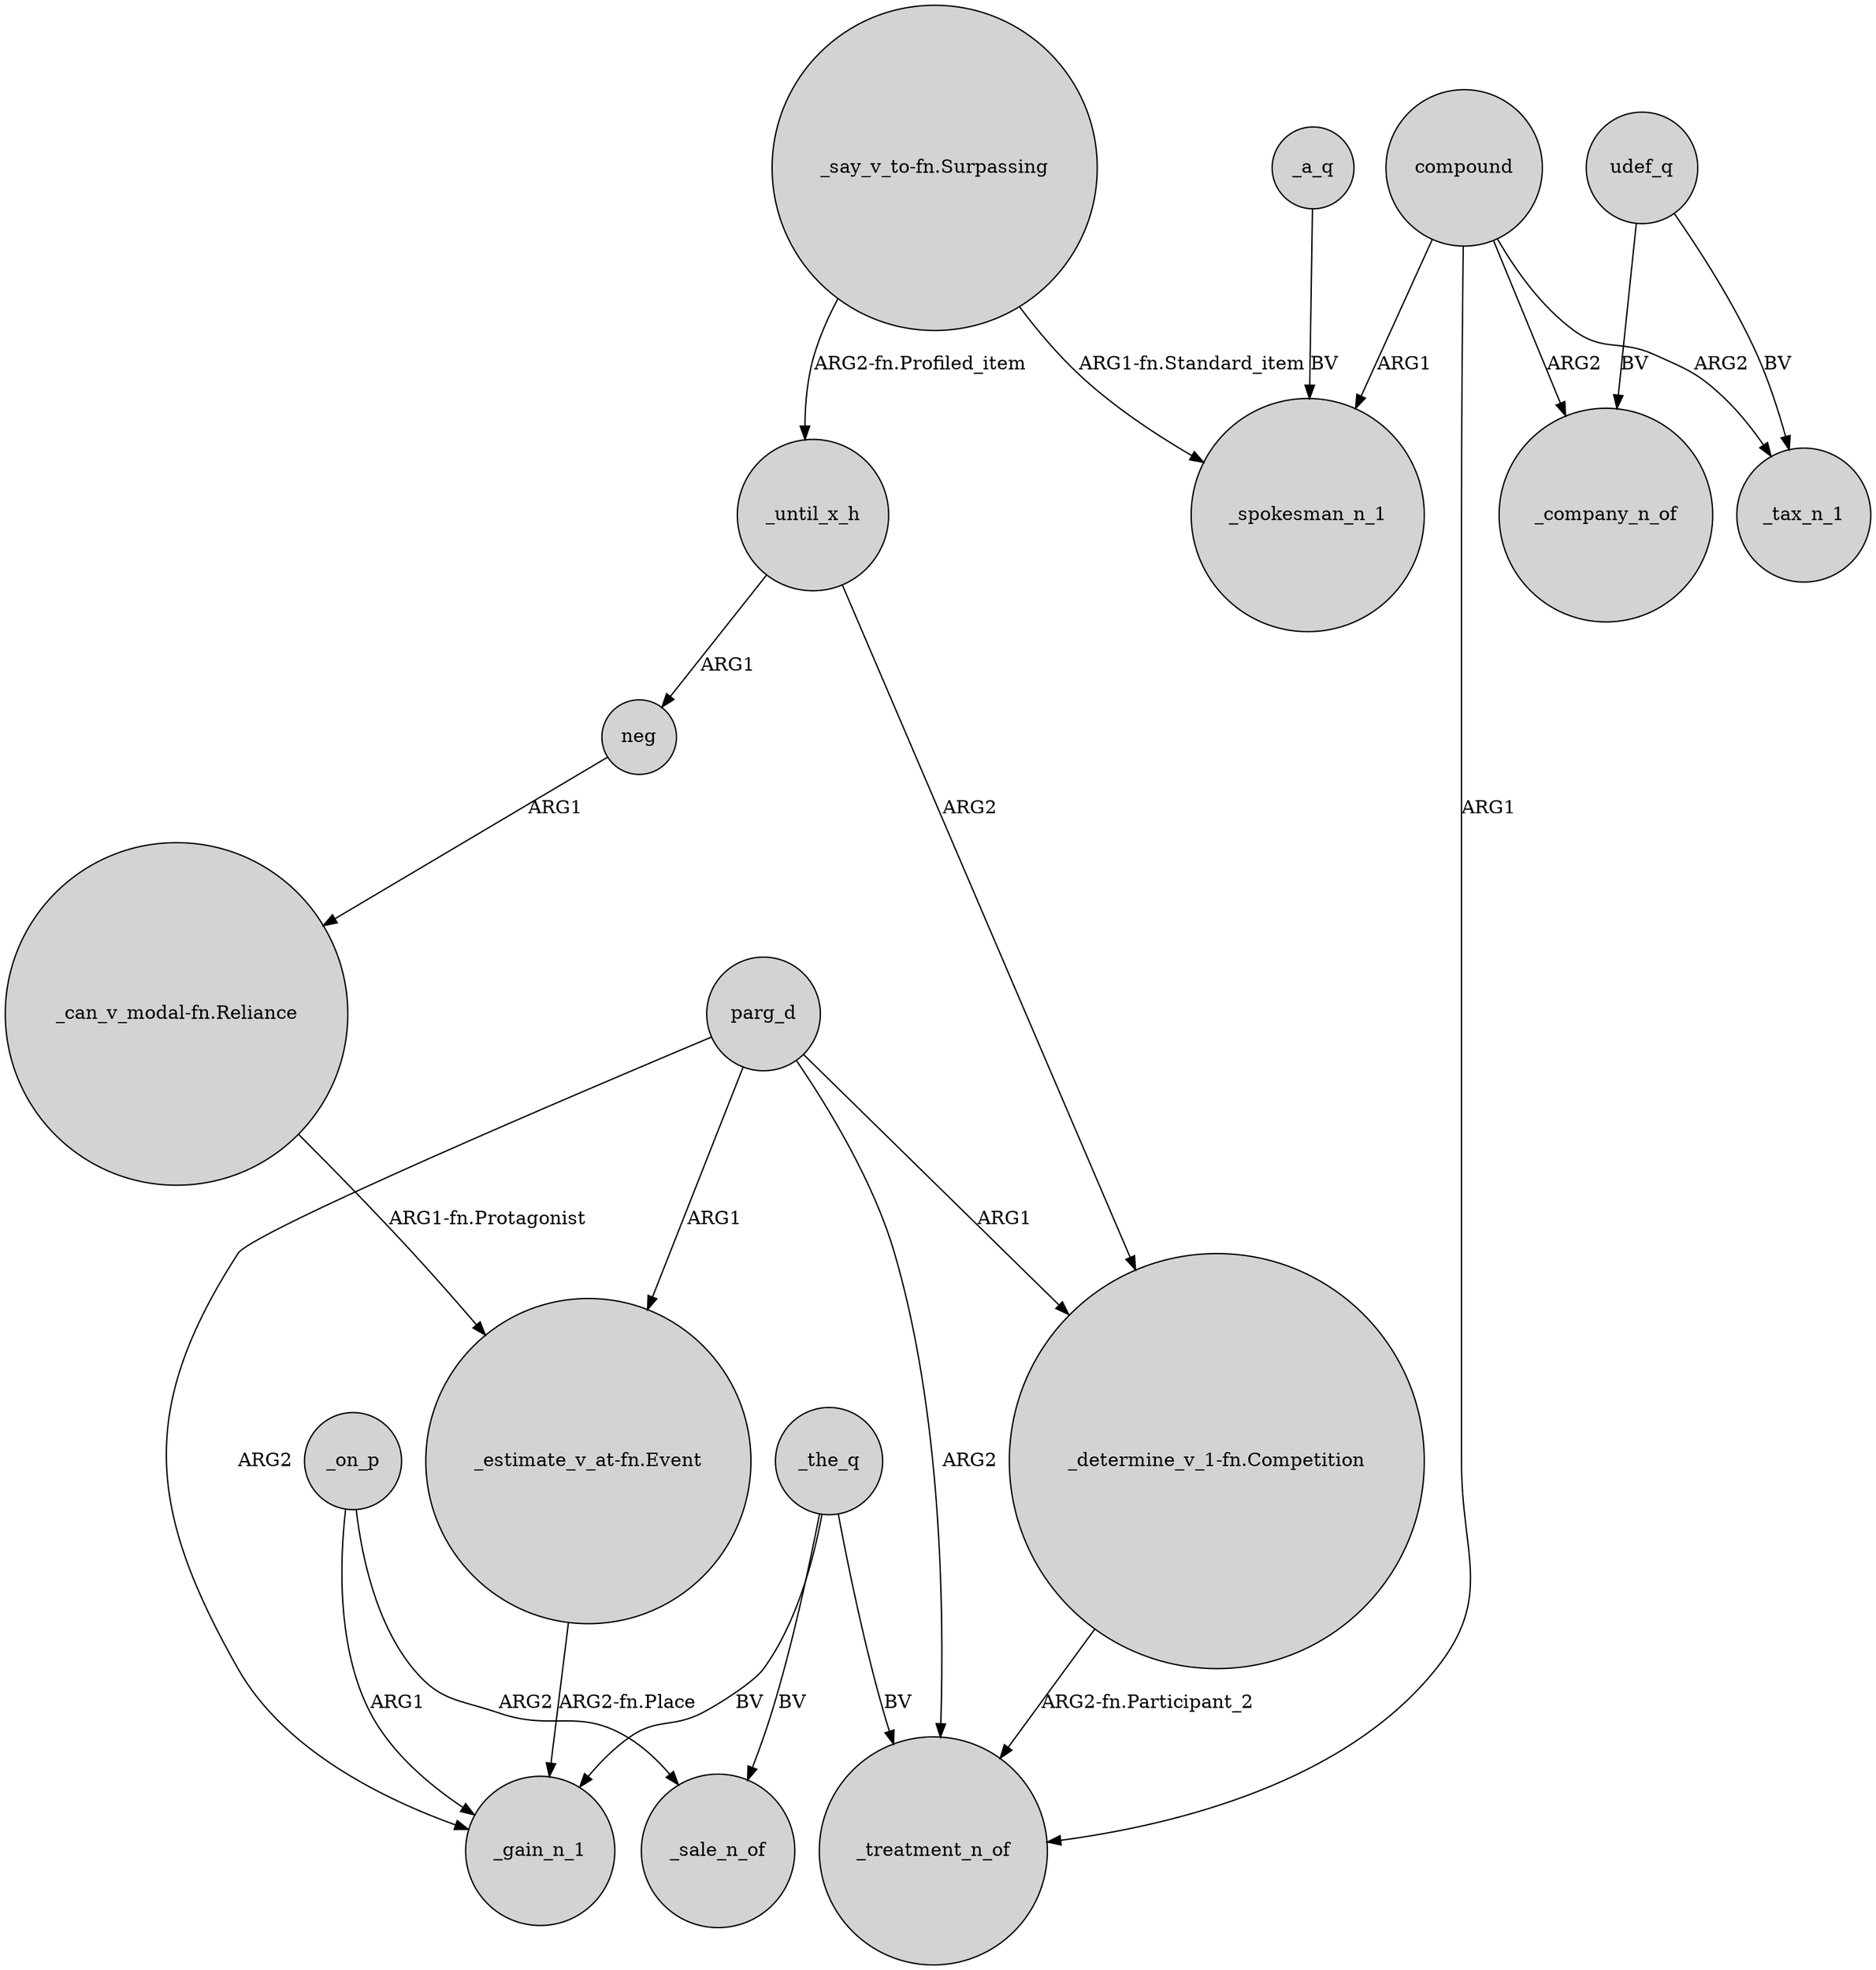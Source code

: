 digraph {
	node [shape=circle style=filled]
	"_estimate_v_at-fn.Event" -> _gain_n_1 [label="ARG2-fn.Place"]
	compound -> _spokesman_n_1 [label=ARG1]
	_on_p -> _sale_n_of [label=ARG2]
	"_determine_v_1-fn.Competition" -> _treatment_n_of [label="ARG2-fn.Participant_2"]
	udef_q -> _tax_n_1 [label=BV]
	"_say_v_to-fn.Surpassing" -> _until_x_h [label="ARG2-fn.Profiled_item"]
	parg_d -> "_estimate_v_at-fn.Event" [label=ARG1]
	neg -> "_can_v_modal-fn.Reliance" [label=ARG1]
	parg_d -> "_determine_v_1-fn.Competition" [label=ARG1]
	parg_d -> _gain_n_1 [label=ARG2]
	parg_d -> _treatment_n_of [label=ARG2]
	compound -> _company_n_of [label=ARG2]
	_the_q -> _gain_n_1 [label=BV]
	_until_x_h -> "_determine_v_1-fn.Competition" [label=ARG2]
	udef_q -> _company_n_of [label=BV]
	compound -> _tax_n_1 [label=ARG2]
	compound -> _treatment_n_of [label=ARG1]
	_on_p -> _gain_n_1 [label=ARG1]
	_the_q -> _treatment_n_of [label=BV]
	_the_q -> _sale_n_of [label=BV]
	_a_q -> _spokesman_n_1 [label=BV]
	"_say_v_to-fn.Surpassing" -> _spokesman_n_1 [label="ARG1-fn.Standard_item"]
	_until_x_h -> neg [label=ARG1]
	"_can_v_modal-fn.Reliance" -> "_estimate_v_at-fn.Event" [label="ARG1-fn.Protagonist"]
}

